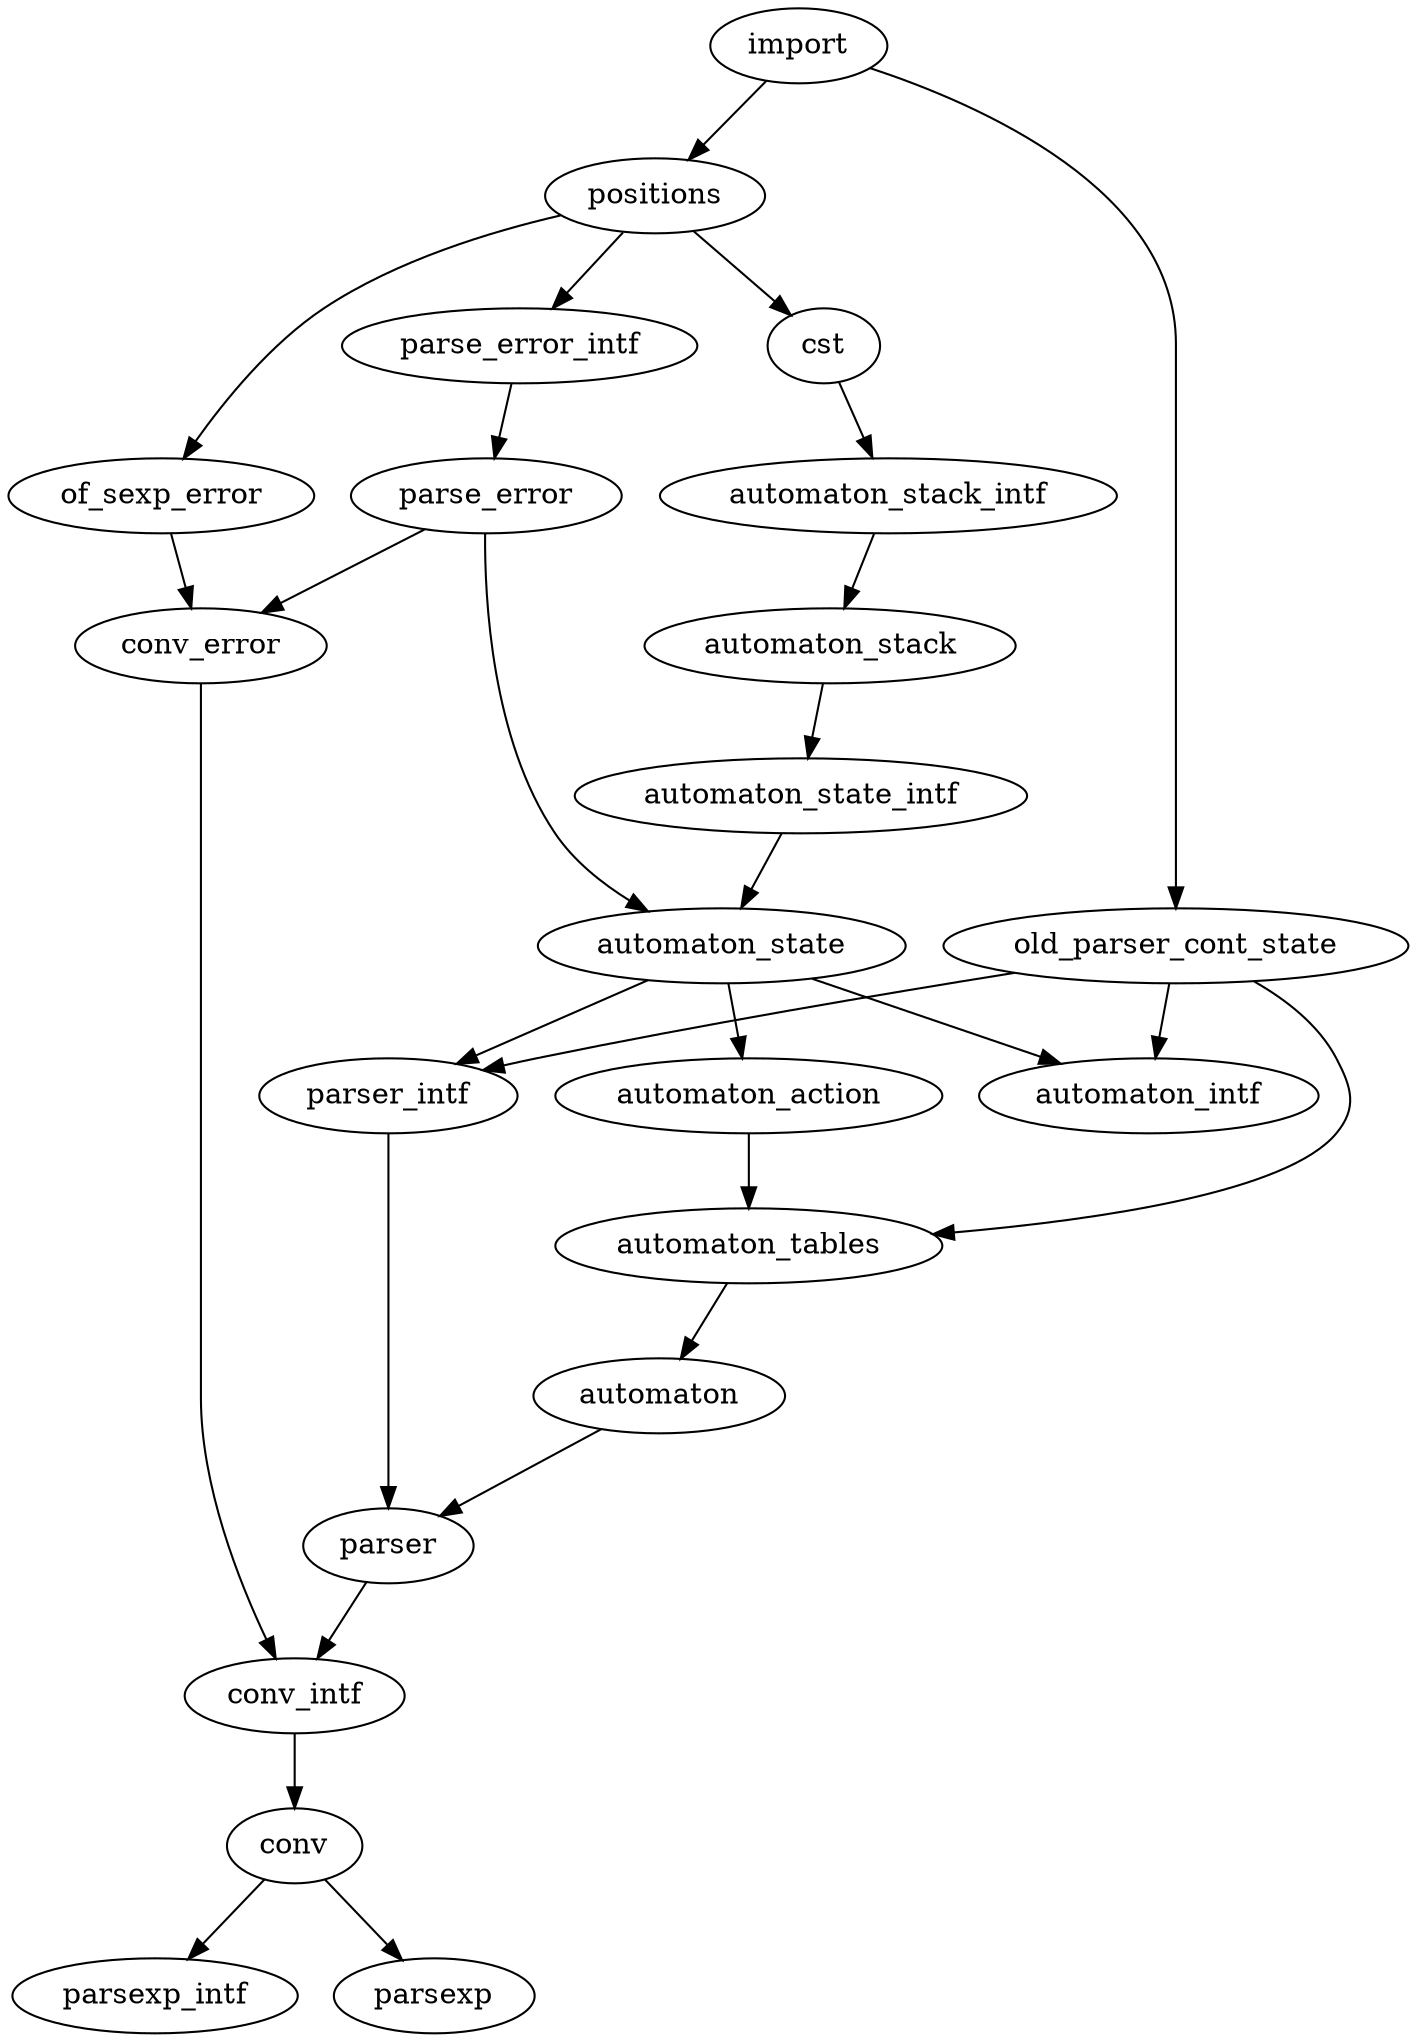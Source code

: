 digraph {
	conv -> parsexp_intf;
	conv -> parsexp;
	conv_error -> conv_intf;
	positions -> of_sexp_error;
	positions -> parse_error_intf;
	positions -> cst;
	automaton_state -> parser_intf;
	automaton_state -> automaton_intf;
	automaton_state -> automaton_action;
	parse_error -> conv_error;
	parse_error -> automaton_state;
	automaton -> parser;
	import -> old_parser_cont_state;
	import -> positions;
	cst -> automaton_stack_intf;
	of_sexp_error -> conv_error;
	parser -> conv_intf;
	old_parser_cont_state -> automaton_tables;
	old_parser_cont_state -> parser_intf;
	old_parser_cont_state -> automaton_intf;
	parser_intf -> parser;
	automaton_stack -> automaton_state_intf;
	automaton_stack_intf -> automaton_stack;
	automaton_action -> automaton_tables;
	automaton_tables -> automaton;
	conv_intf -> conv;
	parse_error_intf -> parse_error;
	automaton_state_intf -> automaton_state;
}

